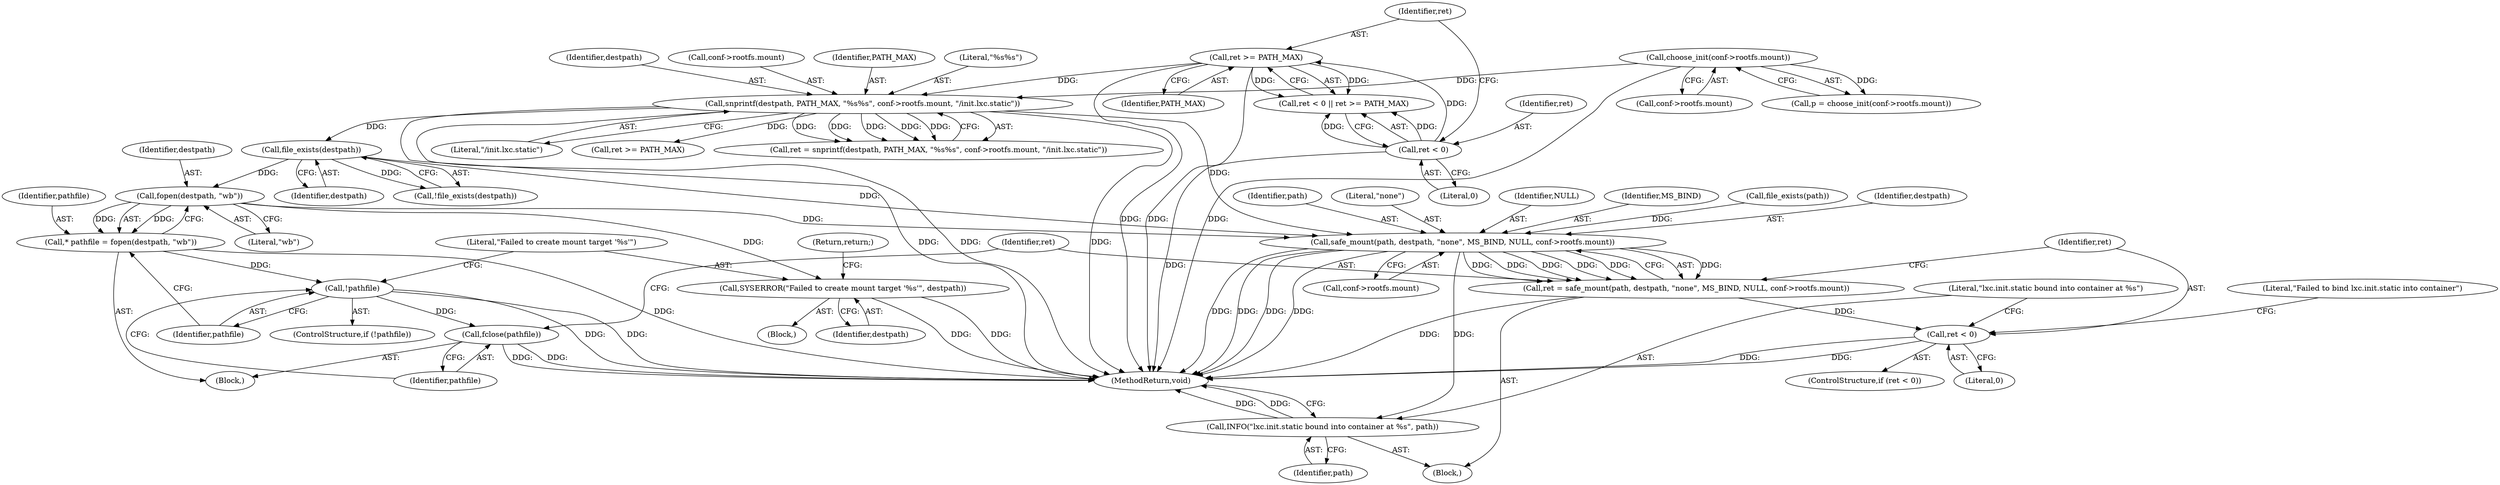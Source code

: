 digraph "0_lxc_592fd47a6245508b79fe6ac819fe6d3b2c1289be_2@API" {
"1000175" [label="(Call,fopen(destpath, \"wb\"))"];
"1000169" [label="(Call,file_exists(destpath))"];
"1000145" [label="(Call,snprintf(destpath, PATH_MAX, \"%s%s\", conf->rootfs.mount, \"/init.lxc.static\"))"];
"1000127" [label="(Call,ret >= PATH_MAX)"];
"1000124" [label="(Call,ret < 0)"];
"1000110" [label="(Call,choose_init(conf->rootfs.mount))"];
"1000173" [label="(Call,* pathfile = fopen(destpath, \"wb\"))"];
"1000179" [label="(Call,!pathfile)"];
"1000186" [label="(Call,fclose(pathfile))"];
"1000182" [label="(Call,SYSERROR(\"Failed to create mount target '%s'\", destpath))"];
"1000190" [label="(Call,safe_mount(path, destpath, \"none\", MS_BIND, NULL, conf->rootfs.mount))"];
"1000188" [label="(Call,ret = safe_mount(path, destpath, \"none\", MS_BIND, NULL, conf->rootfs.mount))"];
"1000202" [label="(Call,ret < 0)"];
"1000207" [label="(Call,INFO(\"lxc.init.static bound into container at %s\", path))"];
"1000110" [label="(Call,choose_init(conf->rootfs.mount))"];
"1000177" [label="(Literal,\"wb\")"];
"1000189" [label="(Identifier,ret)"];
"1000208" [label="(Literal,\"lxc.init.static bound into container at %s\")"];
"1000111" [label="(Call,conf->rootfs.mount)"];
"1000183" [label="(Literal,\"Failed to create mount target '%s'\")"];
"1000176" [label="(Identifier,destpath)"];
"1000148" [label="(Literal,\"%s%s\")"];
"1000146" [label="(Identifier,destpath)"];
"1000192" [label="(Identifier,destpath)"];
"1000190" [label="(Call,safe_mount(path, destpath, \"none\", MS_BIND, NULL, conf->rootfs.mount))"];
"1000108" [label="(Call,p = choose_init(conf->rootfs.mount))"];
"1000191" [label="(Identifier,path)"];
"1000169" [label="(Call,file_exists(destpath))"];
"1000171" [label="(Block,)"];
"1000154" [label="(Literal,\"/init.lxc.static\")"];
"1000149" [label="(Call,conf->rootfs.mount)"];
"1000127" [label="(Call,ret >= PATH_MAX)"];
"1000187" [label="(Identifier,pathfile)"];
"1000210" [label="(MethodReturn,void)"];
"1000207" [label="(Call,INFO(\"lxc.init.static bound into container at %s\", path))"];
"1000173" [label="(Call,* pathfile = fopen(destpath, \"wb\"))"];
"1000160" [label="(Call,ret >= PATH_MAX)"];
"1000103" [label="(Block,)"];
"1000179" [label="(Call,!pathfile)"];
"1000203" [label="(Identifier,ret)"];
"1000126" [label="(Literal,0)"];
"1000201" [label="(ControlStructure,if (ret < 0))"];
"1000128" [label="(Identifier,ret)"];
"1000193" [label="(Literal,\"none\")"];
"1000182" [label="(Call,SYSERROR(\"Failed to create mount target '%s'\", destpath))"];
"1000195" [label="(Identifier,NULL)"];
"1000145" [label="(Call,snprintf(destpath, PATH_MAX, \"%s%s\", conf->rootfs.mount, \"/init.lxc.static\"))"];
"1000170" [label="(Identifier,destpath)"];
"1000125" [label="(Identifier,ret)"];
"1000194" [label="(Identifier,MS_BIND)"];
"1000129" [label="(Identifier,PATH_MAX)"];
"1000206" [label="(Literal,\"Failed to bind lxc.init.static into container\")"];
"1000180" [label="(Identifier,pathfile)"];
"1000181" [label="(Block,)"];
"1000174" [label="(Identifier,pathfile)"];
"1000123" [label="(Call,ret < 0 || ret >= PATH_MAX)"];
"1000175" [label="(Call,fopen(destpath, \"wb\"))"];
"1000178" [label="(ControlStructure,if (!pathfile))"];
"1000196" [label="(Call,conf->rootfs.mount)"];
"1000124" [label="(Call,ret < 0)"];
"1000136" [label="(Call,file_exists(path))"];
"1000147" [label="(Identifier,PATH_MAX)"];
"1000185" [label="(Return,return;)"];
"1000202" [label="(Call,ret < 0)"];
"1000209" [label="(Identifier,path)"];
"1000184" [label="(Identifier,destpath)"];
"1000168" [label="(Call,!file_exists(destpath))"];
"1000204" [label="(Literal,0)"];
"1000186" [label="(Call,fclose(pathfile))"];
"1000188" [label="(Call,ret = safe_mount(path, destpath, \"none\", MS_BIND, NULL, conf->rootfs.mount))"];
"1000143" [label="(Call,ret = snprintf(destpath, PATH_MAX, \"%s%s\", conf->rootfs.mount, \"/init.lxc.static\"))"];
"1000175" -> "1000173"  [label="AST: "];
"1000175" -> "1000177"  [label="CFG: "];
"1000176" -> "1000175"  [label="AST: "];
"1000177" -> "1000175"  [label="AST: "];
"1000173" -> "1000175"  [label="CFG: "];
"1000175" -> "1000173"  [label="DDG: "];
"1000175" -> "1000173"  [label="DDG: "];
"1000169" -> "1000175"  [label="DDG: "];
"1000175" -> "1000182"  [label="DDG: "];
"1000175" -> "1000190"  [label="DDG: "];
"1000169" -> "1000168"  [label="AST: "];
"1000169" -> "1000170"  [label="CFG: "];
"1000170" -> "1000169"  [label="AST: "];
"1000168" -> "1000169"  [label="CFG: "];
"1000169" -> "1000168"  [label="DDG: "];
"1000145" -> "1000169"  [label="DDG: "];
"1000169" -> "1000190"  [label="DDG: "];
"1000145" -> "1000143"  [label="AST: "];
"1000145" -> "1000154"  [label="CFG: "];
"1000146" -> "1000145"  [label="AST: "];
"1000147" -> "1000145"  [label="AST: "];
"1000148" -> "1000145"  [label="AST: "];
"1000149" -> "1000145"  [label="AST: "];
"1000154" -> "1000145"  [label="AST: "];
"1000143" -> "1000145"  [label="CFG: "];
"1000145" -> "1000210"  [label="DDG: "];
"1000145" -> "1000210"  [label="DDG: "];
"1000145" -> "1000210"  [label="DDG: "];
"1000145" -> "1000143"  [label="DDG: "];
"1000145" -> "1000143"  [label="DDG: "];
"1000145" -> "1000143"  [label="DDG: "];
"1000145" -> "1000143"  [label="DDG: "];
"1000145" -> "1000143"  [label="DDG: "];
"1000127" -> "1000145"  [label="DDG: "];
"1000110" -> "1000145"  [label="DDG: "];
"1000145" -> "1000160"  [label="DDG: "];
"1000145" -> "1000190"  [label="DDG: "];
"1000127" -> "1000123"  [label="AST: "];
"1000127" -> "1000129"  [label="CFG: "];
"1000128" -> "1000127"  [label="AST: "];
"1000129" -> "1000127"  [label="AST: "];
"1000123" -> "1000127"  [label="CFG: "];
"1000127" -> "1000210"  [label="DDG: "];
"1000127" -> "1000210"  [label="DDG: "];
"1000127" -> "1000123"  [label="DDG: "];
"1000127" -> "1000123"  [label="DDG: "];
"1000124" -> "1000127"  [label="DDG: "];
"1000124" -> "1000123"  [label="AST: "];
"1000124" -> "1000126"  [label="CFG: "];
"1000125" -> "1000124"  [label="AST: "];
"1000126" -> "1000124"  [label="AST: "];
"1000128" -> "1000124"  [label="CFG: "];
"1000123" -> "1000124"  [label="CFG: "];
"1000124" -> "1000210"  [label="DDG: "];
"1000124" -> "1000123"  [label="DDG: "];
"1000124" -> "1000123"  [label="DDG: "];
"1000110" -> "1000108"  [label="AST: "];
"1000110" -> "1000111"  [label="CFG: "];
"1000111" -> "1000110"  [label="AST: "];
"1000108" -> "1000110"  [label="CFG: "];
"1000110" -> "1000210"  [label="DDG: "];
"1000110" -> "1000108"  [label="DDG: "];
"1000173" -> "1000171"  [label="AST: "];
"1000174" -> "1000173"  [label="AST: "];
"1000180" -> "1000173"  [label="CFG: "];
"1000173" -> "1000210"  [label="DDG: "];
"1000173" -> "1000179"  [label="DDG: "];
"1000179" -> "1000178"  [label="AST: "];
"1000179" -> "1000180"  [label="CFG: "];
"1000180" -> "1000179"  [label="AST: "];
"1000183" -> "1000179"  [label="CFG: "];
"1000187" -> "1000179"  [label="CFG: "];
"1000179" -> "1000210"  [label="DDG: "];
"1000179" -> "1000210"  [label="DDG: "];
"1000179" -> "1000186"  [label="DDG: "];
"1000186" -> "1000171"  [label="AST: "];
"1000186" -> "1000187"  [label="CFG: "];
"1000187" -> "1000186"  [label="AST: "];
"1000189" -> "1000186"  [label="CFG: "];
"1000186" -> "1000210"  [label="DDG: "];
"1000186" -> "1000210"  [label="DDG: "];
"1000182" -> "1000181"  [label="AST: "];
"1000182" -> "1000184"  [label="CFG: "];
"1000183" -> "1000182"  [label="AST: "];
"1000184" -> "1000182"  [label="AST: "];
"1000185" -> "1000182"  [label="CFG: "];
"1000182" -> "1000210"  [label="DDG: "];
"1000182" -> "1000210"  [label="DDG: "];
"1000190" -> "1000188"  [label="AST: "];
"1000190" -> "1000196"  [label="CFG: "];
"1000191" -> "1000190"  [label="AST: "];
"1000192" -> "1000190"  [label="AST: "];
"1000193" -> "1000190"  [label="AST: "];
"1000194" -> "1000190"  [label="AST: "];
"1000195" -> "1000190"  [label="AST: "];
"1000196" -> "1000190"  [label="AST: "];
"1000188" -> "1000190"  [label="CFG: "];
"1000190" -> "1000210"  [label="DDG: "];
"1000190" -> "1000210"  [label="DDG: "];
"1000190" -> "1000210"  [label="DDG: "];
"1000190" -> "1000210"  [label="DDG: "];
"1000190" -> "1000188"  [label="DDG: "];
"1000190" -> "1000188"  [label="DDG: "];
"1000190" -> "1000188"  [label="DDG: "];
"1000190" -> "1000188"  [label="DDG: "];
"1000190" -> "1000188"  [label="DDG: "];
"1000190" -> "1000188"  [label="DDG: "];
"1000136" -> "1000190"  [label="DDG: "];
"1000190" -> "1000207"  [label="DDG: "];
"1000188" -> "1000103"  [label="AST: "];
"1000189" -> "1000188"  [label="AST: "];
"1000203" -> "1000188"  [label="CFG: "];
"1000188" -> "1000210"  [label="DDG: "];
"1000188" -> "1000202"  [label="DDG: "];
"1000202" -> "1000201"  [label="AST: "];
"1000202" -> "1000204"  [label="CFG: "];
"1000203" -> "1000202"  [label="AST: "];
"1000204" -> "1000202"  [label="AST: "];
"1000206" -> "1000202"  [label="CFG: "];
"1000208" -> "1000202"  [label="CFG: "];
"1000202" -> "1000210"  [label="DDG: "];
"1000202" -> "1000210"  [label="DDG: "];
"1000207" -> "1000103"  [label="AST: "];
"1000207" -> "1000209"  [label="CFG: "];
"1000208" -> "1000207"  [label="AST: "];
"1000209" -> "1000207"  [label="AST: "];
"1000210" -> "1000207"  [label="CFG: "];
"1000207" -> "1000210"  [label="DDG: "];
"1000207" -> "1000210"  [label="DDG: "];
}
